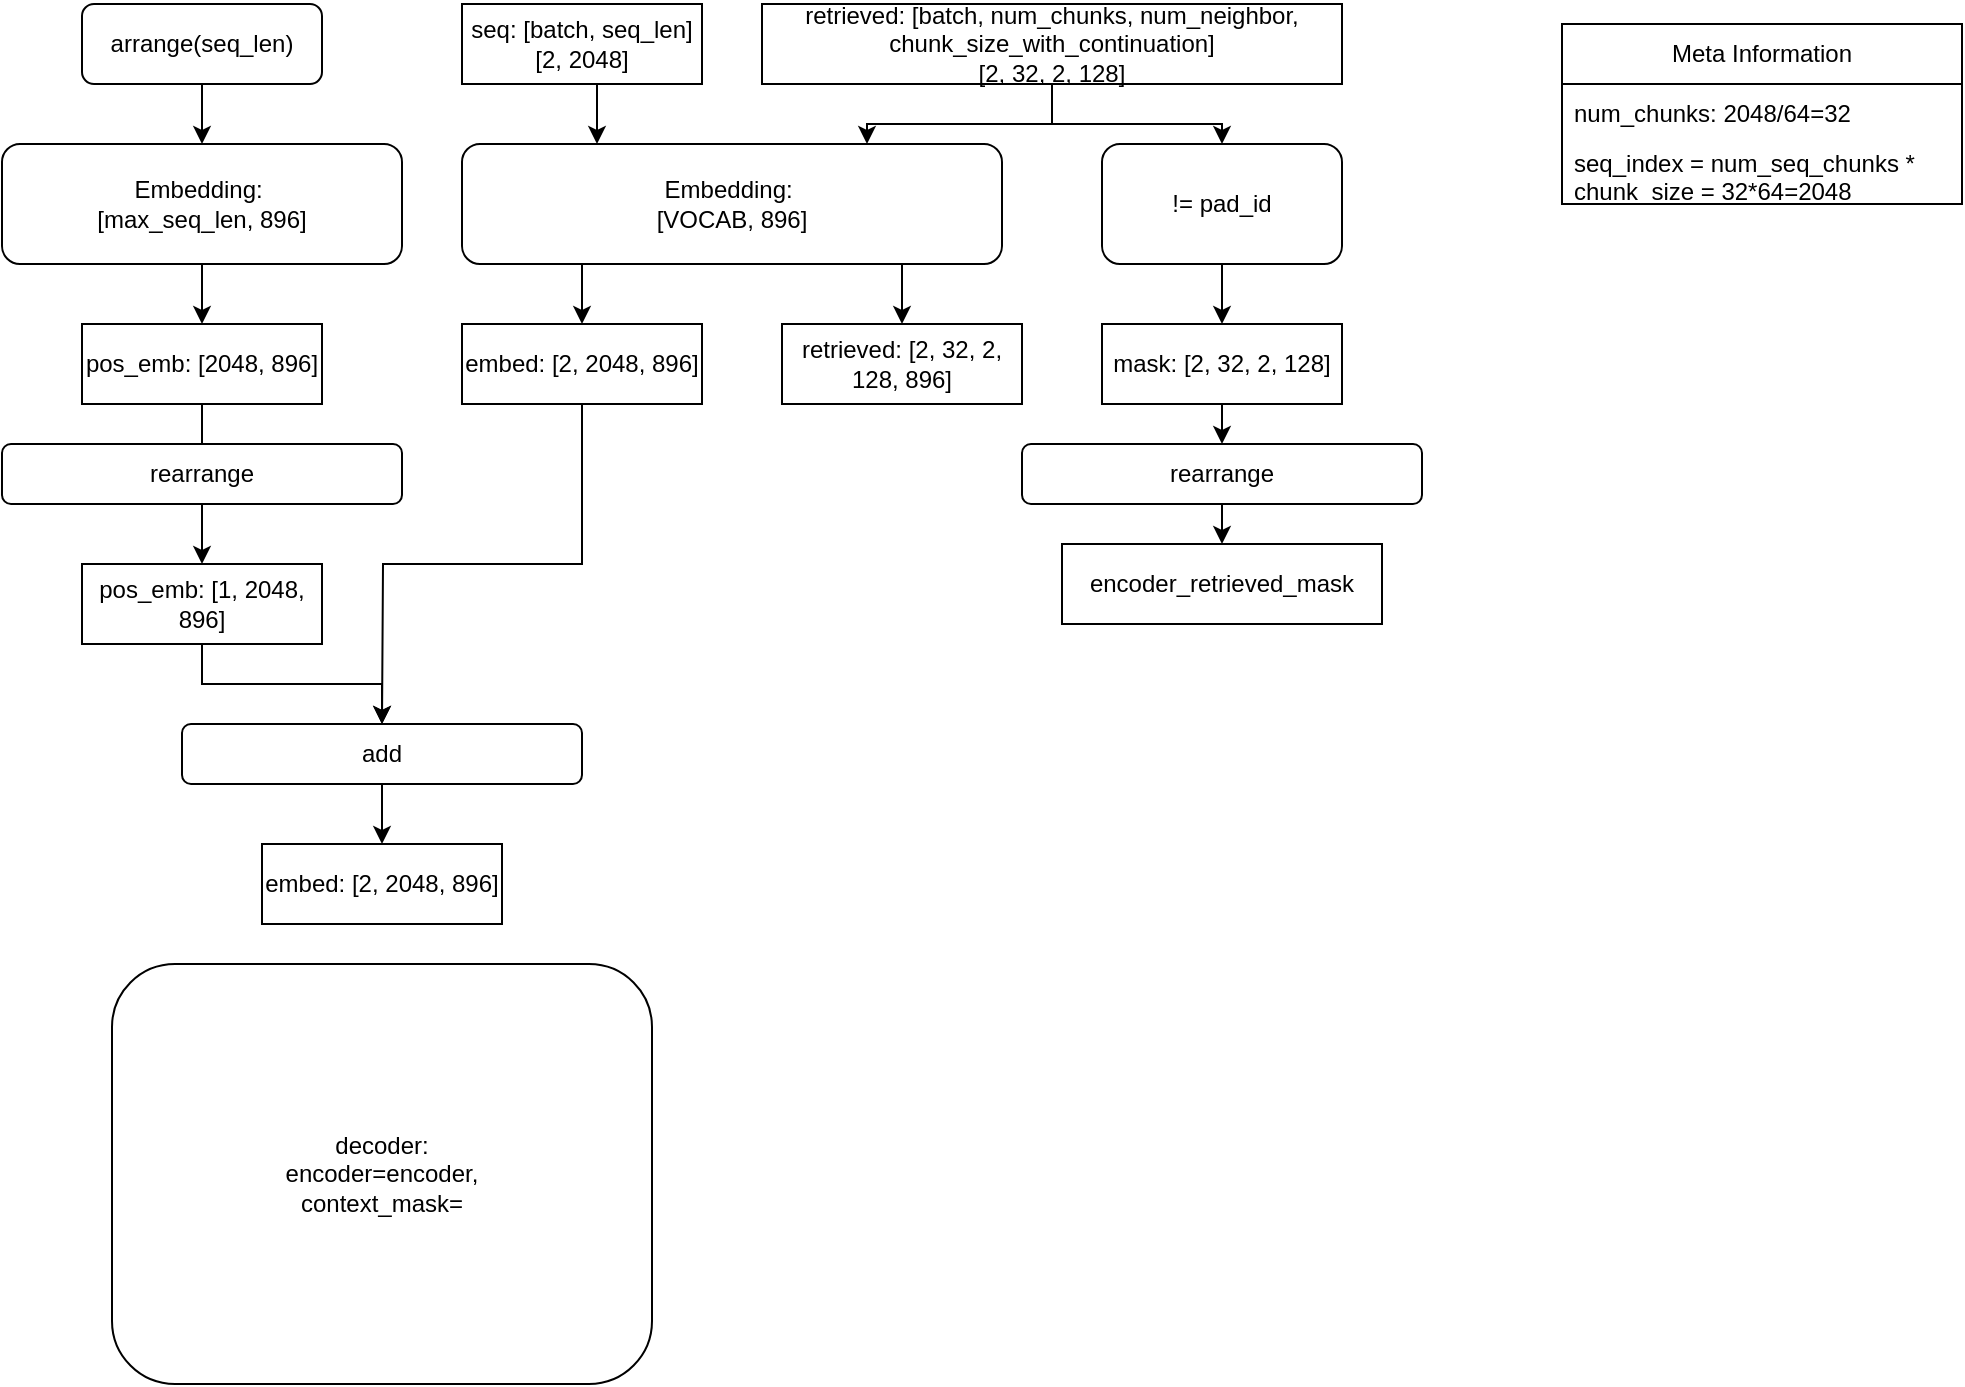 <mxfile version="21.8.2" type="github">
  <diagram name="第 1 页" id="voQeae59uFrAf403KE_O">
    <mxGraphModel dx="2901" dy="1071" grid="1" gridSize="10" guides="1" tooltips="1" connect="1" arrows="1" fold="1" page="1" pageScale="1" pageWidth="827" pageHeight="1169" math="0" shadow="0">
      <root>
        <mxCell id="0" />
        <mxCell id="1" parent="0" />
        <mxCell id="Xp7Y2SF31okqukY9dUAG-3" style="edgeStyle=orthogonalEdgeStyle;rounded=0;orthogonalLoop=1;jettySize=auto;html=1;exitX=0.5;exitY=1;exitDx=0;exitDy=0;entryX=0.25;entryY=0;entryDx=0;entryDy=0;" edge="1" parent="1" source="Xp7Y2SF31okqukY9dUAG-1" target="Xp7Y2SF31okqukY9dUAG-5">
          <mxGeometry relative="1" as="geometry">
            <mxPoint x="130" y="150" as="targetPoint" />
          </mxGeometry>
        </mxCell>
        <mxCell id="Xp7Y2SF31okqukY9dUAG-1" value="seq: [batch, seq_len]&lt;br&gt;[2, 2048]" style="rounded=0;whiteSpace=wrap;html=1;" vertex="1" parent="1">
          <mxGeometry x="70" y="80" width="120" height="40" as="geometry" />
        </mxCell>
        <mxCell id="Xp7Y2SF31okqukY9dUAG-31" style="edgeStyle=orthogonalEdgeStyle;rounded=0;orthogonalLoop=1;jettySize=auto;html=1;exitX=0.5;exitY=1;exitDx=0;exitDy=0;" edge="1" parent="1" source="Xp7Y2SF31okqukY9dUAG-4">
          <mxGeometry relative="1" as="geometry">
            <mxPoint x="30" y="440" as="targetPoint" />
          </mxGeometry>
        </mxCell>
        <mxCell id="Xp7Y2SF31okqukY9dUAG-4" value="embed: [2, 2048, 896]" style="rounded=0;whiteSpace=wrap;html=1;" vertex="1" parent="1">
          <mxGeometry x="70" y="240" width="120" height="40" as="geometry" />
        </mxCell>
        <mxCell id="Xp7Y2SF31okqukY9dUAG-10" style="edgeStyle=orthogonalEdgeStyle;rounded=0;orthogonalLoop=1;jettySize=auto;html=1;exitX=0.25;exitY=1;exitDx=0;exitDy=0;entryX=0.5;entryY=0;entryDx=0;entryDy=0;" edge="1" parent="1" source="Xp7Y2SF31okqukY9dUAG-5" target="Xp7Y2SF31okqukY9dUAG-4">
          <mxGeometry relative="1" as="geometry" />
        </mxCell>
        <mxCell id="Xp7Y2SF31okqukY9dUAG-19" style="edgeStyle=orthogonalEdgeStyle;rounded=0;orthogonalLoop=1;jettySize=auto;html=1;exitX=0.75;exitY=1;exitDx=0;exitDy=0;entryX=0.5;entryY=0;entryDx=0;entryDy=0;" edge="1" parent="1" source="Xp7Y2SF31okqukY9dUAG-5" target="Xp7Y2SF31okqukY9dUAG-18">
          <mxGeometry relative="1" as="geometry" />
        </mxCell>
        <mxCell id="Xp7Y2SF31okqukY9dUAG-5" value="Embedding:&amp;nbsp;&lt;br&gt;[VOCAB, 896]" style="rounded=1;whiteSpace=wrap;html=1;" vertex="1" parent="1">
          <mxGeometry x="70" y="150" width="270" height="60" as="geometry" />
        </mxCell>
        <mxCell id="Xp7Y2SF31okqukY9dUAG-9" style="edgeStyle=orthogonalEdgeStyle;rounded=0;orthogonalLoop=1;jettySize=auto;html=1;exitX=0.5;exitY=1;exitDx=0;exitDy=0;" edge="1" parent="1" source="Xp7Y2SF31okqukY9dUAG-6" target="Xp7Y2SF31okqukY9dUAG-7">
          <mxGeometry relative="1" as="geometry" />
        </mxCell>
        <mxCell id="Xp7Y2SF31okqukY9dUAG-17" style="edgeStyle=orthogonalEdgeStyle;rounded=0;orthogonalLoop=1;jettySize=auto;html=1;exitX=0.5;exitY=1;exitDx=0;exitDy=0;entryX=0.75;entryY=0;entryDx=0;entryDy=0;" edge="1" parent="1" source="Xp7Y2SF31okqukY9dUAG-6" target="Xp7Y2SF31okqukY9dUAG-5">
          <mxGeometry relative="1" as="geometry" />
        </mxCell>
        <mxCell id="Xp7Y2SF31okqukY9dUAG-6" value="retrieved: [batch, num_chunks, num_neighbor, chunk_size_with_continuation]&lt;br&gt;[2, 32, 2, 128]" style="rounded=0;whiteSpace=wrap;html=1;" vertex="1" parent="1">
          <mxGeometry x="220" y="80" width="290" height="40" as="geometry" />
        </mxCell>
        <mxCell id="Xp7Y2SF31okqukY9dUAG-11" style="edgeStyle=orthogonalEdgeStyle;rounded=0;orthogonalLoop=1;jettySize=auto;html=1;exitX=0.5;exitY=1;exitDx=0;exitDy=0;entryX=0.5;entryY=0;entryDx=0;entryDy=0;" edge="1" parent="1" source="Xp7Y2SF31okqukY9dUAG-7" target="Xp7Y2SF31okqukY9dUAG-8">
          <mxGeometry relative="1" as="geometry" />
        </mxCell>
        <mxCell id="Xp7Y2SF31okqukY9dUAG-7" value="!= pad_id" style="rounded=1;whiteSpace=wrap;html=1;" vertex="1" parent="1">
          <mxGeometry x="390" y="150" width="120" height="60" as="geometry" />
        </mxCell>
        <mxCell id="Xp7Y2SF31okqukY9dUAG-37" style="edgeStyle=orthogonalEdgeStyle;rounded=0;orthogonalLoop=1;jettySize=auto;html=1;exitX=0.5;exitY=1;exitDx=0;exitDy=0;entryX=0.5;entryY=0;entryDx=0;entryDy=0;" edge="1" parent="1" source="Xp7Y2SF31okqukY9dUAG-8" target="Xp7Y2SF31okqukY9dUAG-35">
          <mxGeometry relative="1" as="geometry" />
        </mxCell>
        <mxCell id="Xp7Y2SF31okqukY9dUAG-8" value="mask: [2, 32, 2, 128]" style="rounded=0;whiteSpace=wrap;html=1;" vertex="1" parent="1">
          <mxGeometry x="390" y="240" width="120" height="40" as="geometry" />
        </mxCell>
        <mxCell id="Xp7Y2SF31okqukY9dUAG-12" value="Meta Information" style="swimlane;fontStyle=0;childLayout=stackLayout;horizontal=1;startSize=30;horizontalStack=0;resizeParent=1;resizeParentMax=0;resizeLast=0;collapsible=1;marginBottom=0;whiteSpace=wrap;html=1;" vertex="1" parent="1">
          <mxGeometry x="620" y="90" width="200" height="90" as="geometry" />
        </mxCell>
        <mxCell id="Xp7Y2SF31okqukY9dUAG-13" value="num_chunks: 2048/64=32" style="text;strokeColor=none;fillColor=none;align=left;verticalAlign=middle;spacingLeft=4;spacingRight=4;overflow=hidden;points=[[0,0.5],[1,0.5]];portConstraint=eastwest;rotatable=0;whiteSpace=wrap;html=1;" vertex="1" parent="Xp7Y2SF31okqukY9dUAG-12">
          <mxGeometry y="30" width="200" height="30" as="geometry" />
        </mxCell>
        <mxCell id="Xp7Y2SF31okqukY9dUAG-14" value="seq_index = num_seq_chunks * chunk_size = 32*64=2048" style="text;strokeColor=none;fillColor=none;align=left;verticalAlign=middle;spacingLeft=4;spacingRight=4;overflow=hidden;points=[[0,0.5],[1,0.5]];portConstraint=eastwest;rotatable=0;whiteSpace=wrap;html=1;" vertex="1" parent="Xp7Y2SF31okqukY9dUAG-12">
          <mxGeometry y="60" width="200" height="30" as="geometry" />
        </mxCell>
        <mxCell id="Xp7Y2SF31okqukY9dUAG-18" value="retrieved: [2, 32, 2, 128, 896]" style="rounded=0;whiteSpace=wrap;html=1;" vertex="1" parent="1">
          <mxGeometry x="230" y="240" width="120" height="40" as="geometry" />
        </mxCell>
        <mxCell id="Xp7Y2SF31okqukY9dUAG-23" value="" style="edgeStyle=orthogonalEdgeStyle;rounded=0;orthogonalLoop=1;jettySize=auto;html=1;" edge="1" parent="1" source="Xp7Y2SF31okqukY9dUAG-21" target="Xp7Y2SF31okqukY9dUAG-22">
          <mxGeometry relative="1" as="geometry" />
        </mxCell>
        <mxCell id="Xp7Y2SF31okqukY9dUAG-21" value="arrange(seq_len)" style="rounded=1;whiteSpace=wrap;html=1;" vertex="1" parent="1">
          <mxGeometry x="-120" y="80" width="120" height="40" as="geometry" />
        </mxCell>
        <mxCell id="Xp7Y2SF31okqukY9dUAG-25" style="edgeStyle=orthogonalEdgeStyle;rounded=0;orthogonalLoop=1;jettySize=auto;html=1;exitX=0.5;exitY=1;exitDx=0;exitDy=0;entryX=0.5;entryY=0;entryDx=0;entryDy=0;" edge="1" parent="1" source="Xp7Y2SF31okqukY9dUAG-22" target="Xp7Y2SF31okqukY9dUAG-24">
          <mxGeometry relative="1" as="geometry" />
        </mxCell>
        <mxCell id="Xp7Y2SF31okqukY9dUAG-22" value="Embedding:&amp;nbsp;&lt;br&gt;[max_seq_len, 896]" style="rounded=1;whiteSpace=wrap;html=1;" vertex="1" parent="1">
          <mxGeometry x="-160" y="150" width="200" height="60" as="geometry" />
        </mxCell>
        <mxCell id="Xp7Y2SF31okqukY9dUAG-28" value="" style="edgeStyle=orthogonalEdgeStyle;rounded=0;orthogonalLoop=1;jettySize=auto;html=1;" edge="1" parent="1" source="Xp7Y2SF31okqukY9dUAG-24" target="Xp7Y2SF31okqukY9dUAG-27">
          <mxGeometry relative="1" as="geometry" />
        </mxCell>
        <mxCell id="Xp7Y2SF31okqukY9dUAG-24" value="pos_emb: [2048, 896]" style="rounded=0;whiteSpace=wrap;html=1;" vertex="1" parent="1">
          <mxGeometry x="-120" y="240" width="120" height="40" as="geometry" />
        </mxCell>
        <mxCell id="Xp7Y2SF31okqukY9dUAG-26" value="rearrange" style="rounded=1;whiteSpace=wrap;html=1;" vertex="1" parent="1">
          <mxGeometry x="-160" y="300" width="200" height="30" as="geometry" />
        </mxCell>
        <mxCell id="Xp7Y2SF31okqukY9dUAG-30" style="edgeStyle=orthogonalEdgeStyle;rounded=0;orthogonalLoop=1;jettySize=auto;html=1;" edge="1" parent="1" source="Xp7Y2SF31okqukY9dUAG-27" target="Xp7Y2SF31okqukY9dUAG-29">
          <mxGeometry relative="1" as="geometry" />
        </mxCell>
        <mxCell id="Xp7Y2SF31okqukY9dUAG-27" value="pos_emb: [1, 2048, 896]" style="rounded=0;whiteSpace=wrap;html=1;" vertex="1" parent="1">
          <mxGeometry x="-120" y="360" width="120" height="40" as="geometry" />
        </mxCell>
        <mxCell id="Xp7Y2SF31okqukY9dUAG-33" value="" style="edgeStyle=orthogonalEdgeStyle;rounded=0;orthogonalLoop=1;jettySize=auto;html=1;" edge="1" parent="1" source="Xp7Y2SF31okqukY9dUAG-29" target="Xp7Y2SF31okqukY9dUAG-32">
          <mxGeometry relative="1" as="geometry" />
        </mxCell>
        <mxCell id="Xp7Y2SF31okqukY9dUAG-29" value="add" style="rounded=1;whiteSpace=wrap;html=1;" vertex="1" parent="1">
          <mxGeometry x="-70" y="440" width="200" height="30" as="geometry" />
        </mxCell>
        <mxCell id="Xp7Y2SF31okqukY9dUAG-32" value="embed: [2, 2048, 896]" style="rounded=0;whiteSpace=wrap;html=1;" vertex="1" parent="1">
          <mxGeometry x="-30" y="500" width="120" height="40" as="geometry" />
        </mxCell>
        <mxCell id="Xp7Y2SF31okqukY9dUAG-34" value="decoder:&lt;br&gt;encoder=encoder,&lt;br&gt;context_mask=" style="rounded=1;whiteSpace=wrap;html=1;" vertex="1" parent="1">
          <mxGeometry x="-105" y="560" width="270" height="210" as="geometry" />
        </mxCell>
        <mxCell id="Xp7Y2SF31okqukY9dUAG-38" style="edgeStyle=orthogonalEdgeStyle;rounded=0;orthogonalLoop=1;jettySize=auto;html=1;exitX=0.5;exitY=1;exitDx=0;exitDy=0;entryX=0.5;entryY=0;entryDx=0;entryDy=0;" edge="1" parent="1" source="Xp7Y2SF31okqukY9dUAG-35" target="Xp7Y2SF31okqukY9dUAG-36">
          <mxGeometry relative="1" as="geometry" />
        </mxCell>
        <mxCell id="Xp7Y2SF31okqukY9dUAG-35" value="rearrange" style="rounded=1;whiteSpace=wrap;html=1;" vertex="1" parent="1">
          <mxGeometry x="350" y="300" width="200" height="30" as="geometry" />
        </mxCell>
        <mxCell id="Xp7Y2SF31okqukY9dUAG-36" value="encoder_retrieved_mask" style="rounded=0;whiteSpace=wrap;html=1;" vertex="1" parent="1">
          <mxGeometry x="370" y="350" width="160" height="40" as="geometry" />
        </mxCell>
      </root>
    </mxGraphModel>
  </diagram>
</mxfile>
